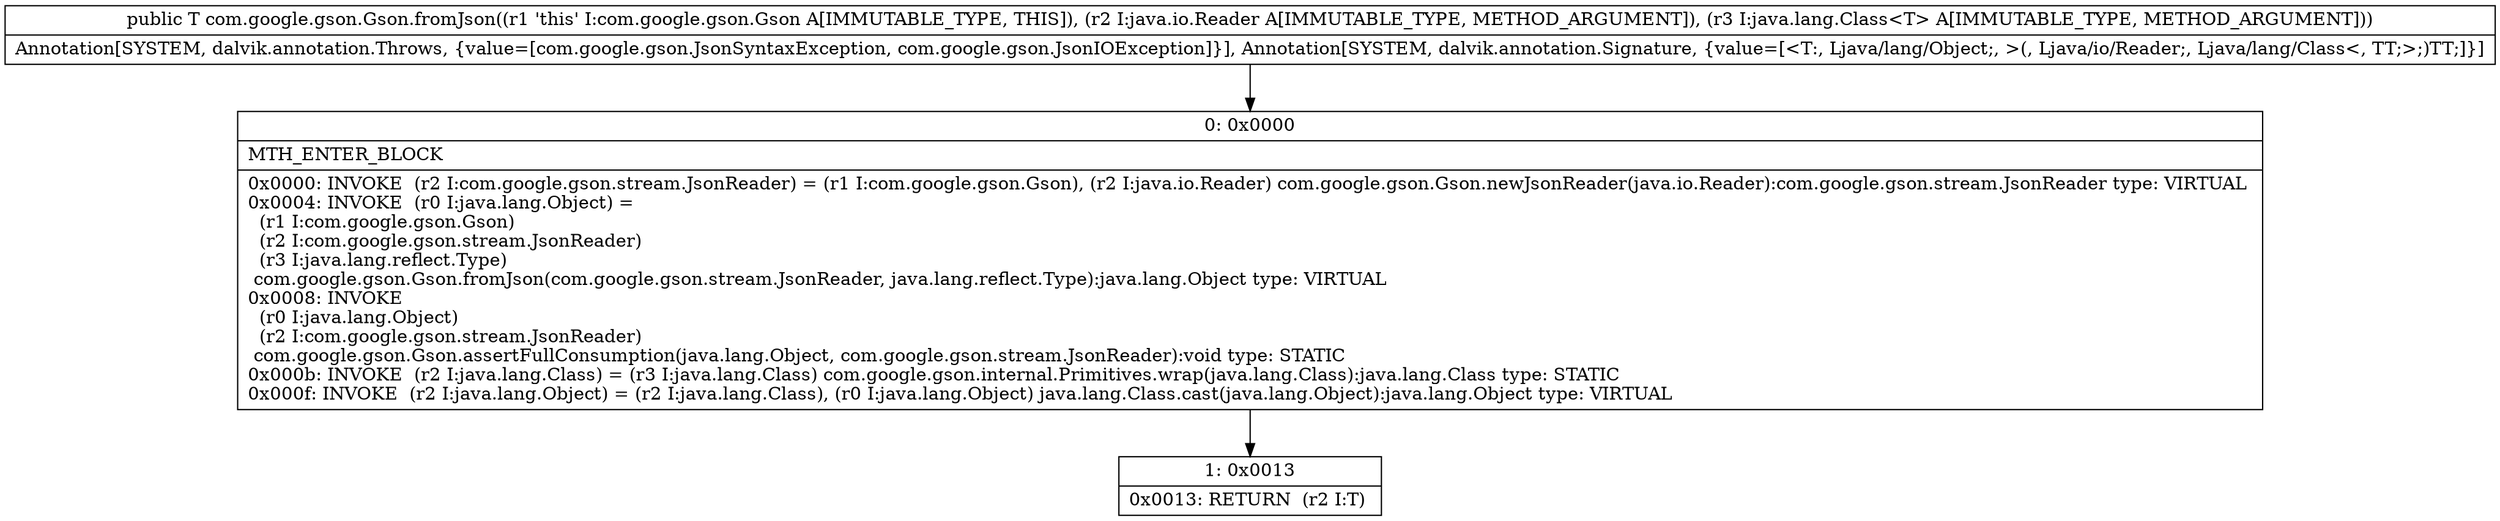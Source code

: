 digraph "CFG forcom.google.gson.Gson.fromJson(Ljava\/io\/Reader;Ljava\/lang\/Class;)Ljava\/lang\/Object;" {
Node_0 [shape=record,label="{0\:\ 0x0000|MTH_ENTER_BLOCK\l|0x0000: INVOKE  (r2 I:com.google.gson.stream.JsonReader) = (r1 I:com.google.gson.Gson), (r2 I:java.io.Reader) com.google.gson.Gson.newJsonReader(java.io.Reader):com.google.gson.stream.JsonReader type: VIRTUAL \l0x0004: INVOKE  (r0 I:java.lang.Object) = \l  (r1 I:com.google.gson.Gson)\l  (r2 I:com.google.gson.stream.JsonReader)\l  (r3 I:java.lang.reflect.Type)\l com.google.gson.Gson.fromJson(com.google.gson.stream.JsonReader, java.lang.reflect.Type):java.lang.Object type: VIRTUAL \l0x0008: INVOKE  \l  (r0 I:java.lang.Object)\l  (r2 I:com.google.gson.stream.JsonReader)\l com.google.gson.Gson.assertFullConsumption(java.lang.Object, com.google.gson.stream.JsonReader):void type: STATIC \l0x000b: INVOKE  (r2 I:java.lang.Class) = (r3 I:java.lang.Class) com.google.gson.internal.Primitives.wrap(java.lang.Class):java.lang.Class type: STATIC \l0x000f: INVOKE  (r2 I:java.lang.Object) = (r2 I:java.lang.Class), (r0 I:java.lang.Object) java.lang.Class.cast(java.lang.Object):java.lang.Object type: VIRTUAL \l}"];
Node_1 [shape=record,label="{1\:\ 0x0013|0x0013: RETURN  (r2 I:T) \l}"];
MethodNode[shape=record,label="{public T com.google.gson.Gson.fromJson((r1 'this' I:com.google.gson.Gson A[IMMUTABLE_TYPE, THIS]), (r2 I:java.io.Reader A[IMMUTABLE_TYPE, METHOD_ARGUMENT]), (r3 I:java.lang.Class\<T\> A[IMMUTABLE_TYPE, METHOD_ARGUMENT]))  | Annotation[SYSTEM, dalvik.annotation.Throws, \{value=[com.google.gson.JsonSyntaxException, com.google.gson.JsonIOException]\}], Annotation[SYSTEM, dalvik.annotation.Signature, \{value=[\<T:, Ljava\/lang\/Object;, \>(, Ljava\/io\/Reader;, Ljava\/lang\/Class\<, TT;\>;)TT;]\}]\l}"];
MethodNode -> Node_0;
Node_0 -> Node_1;
}

